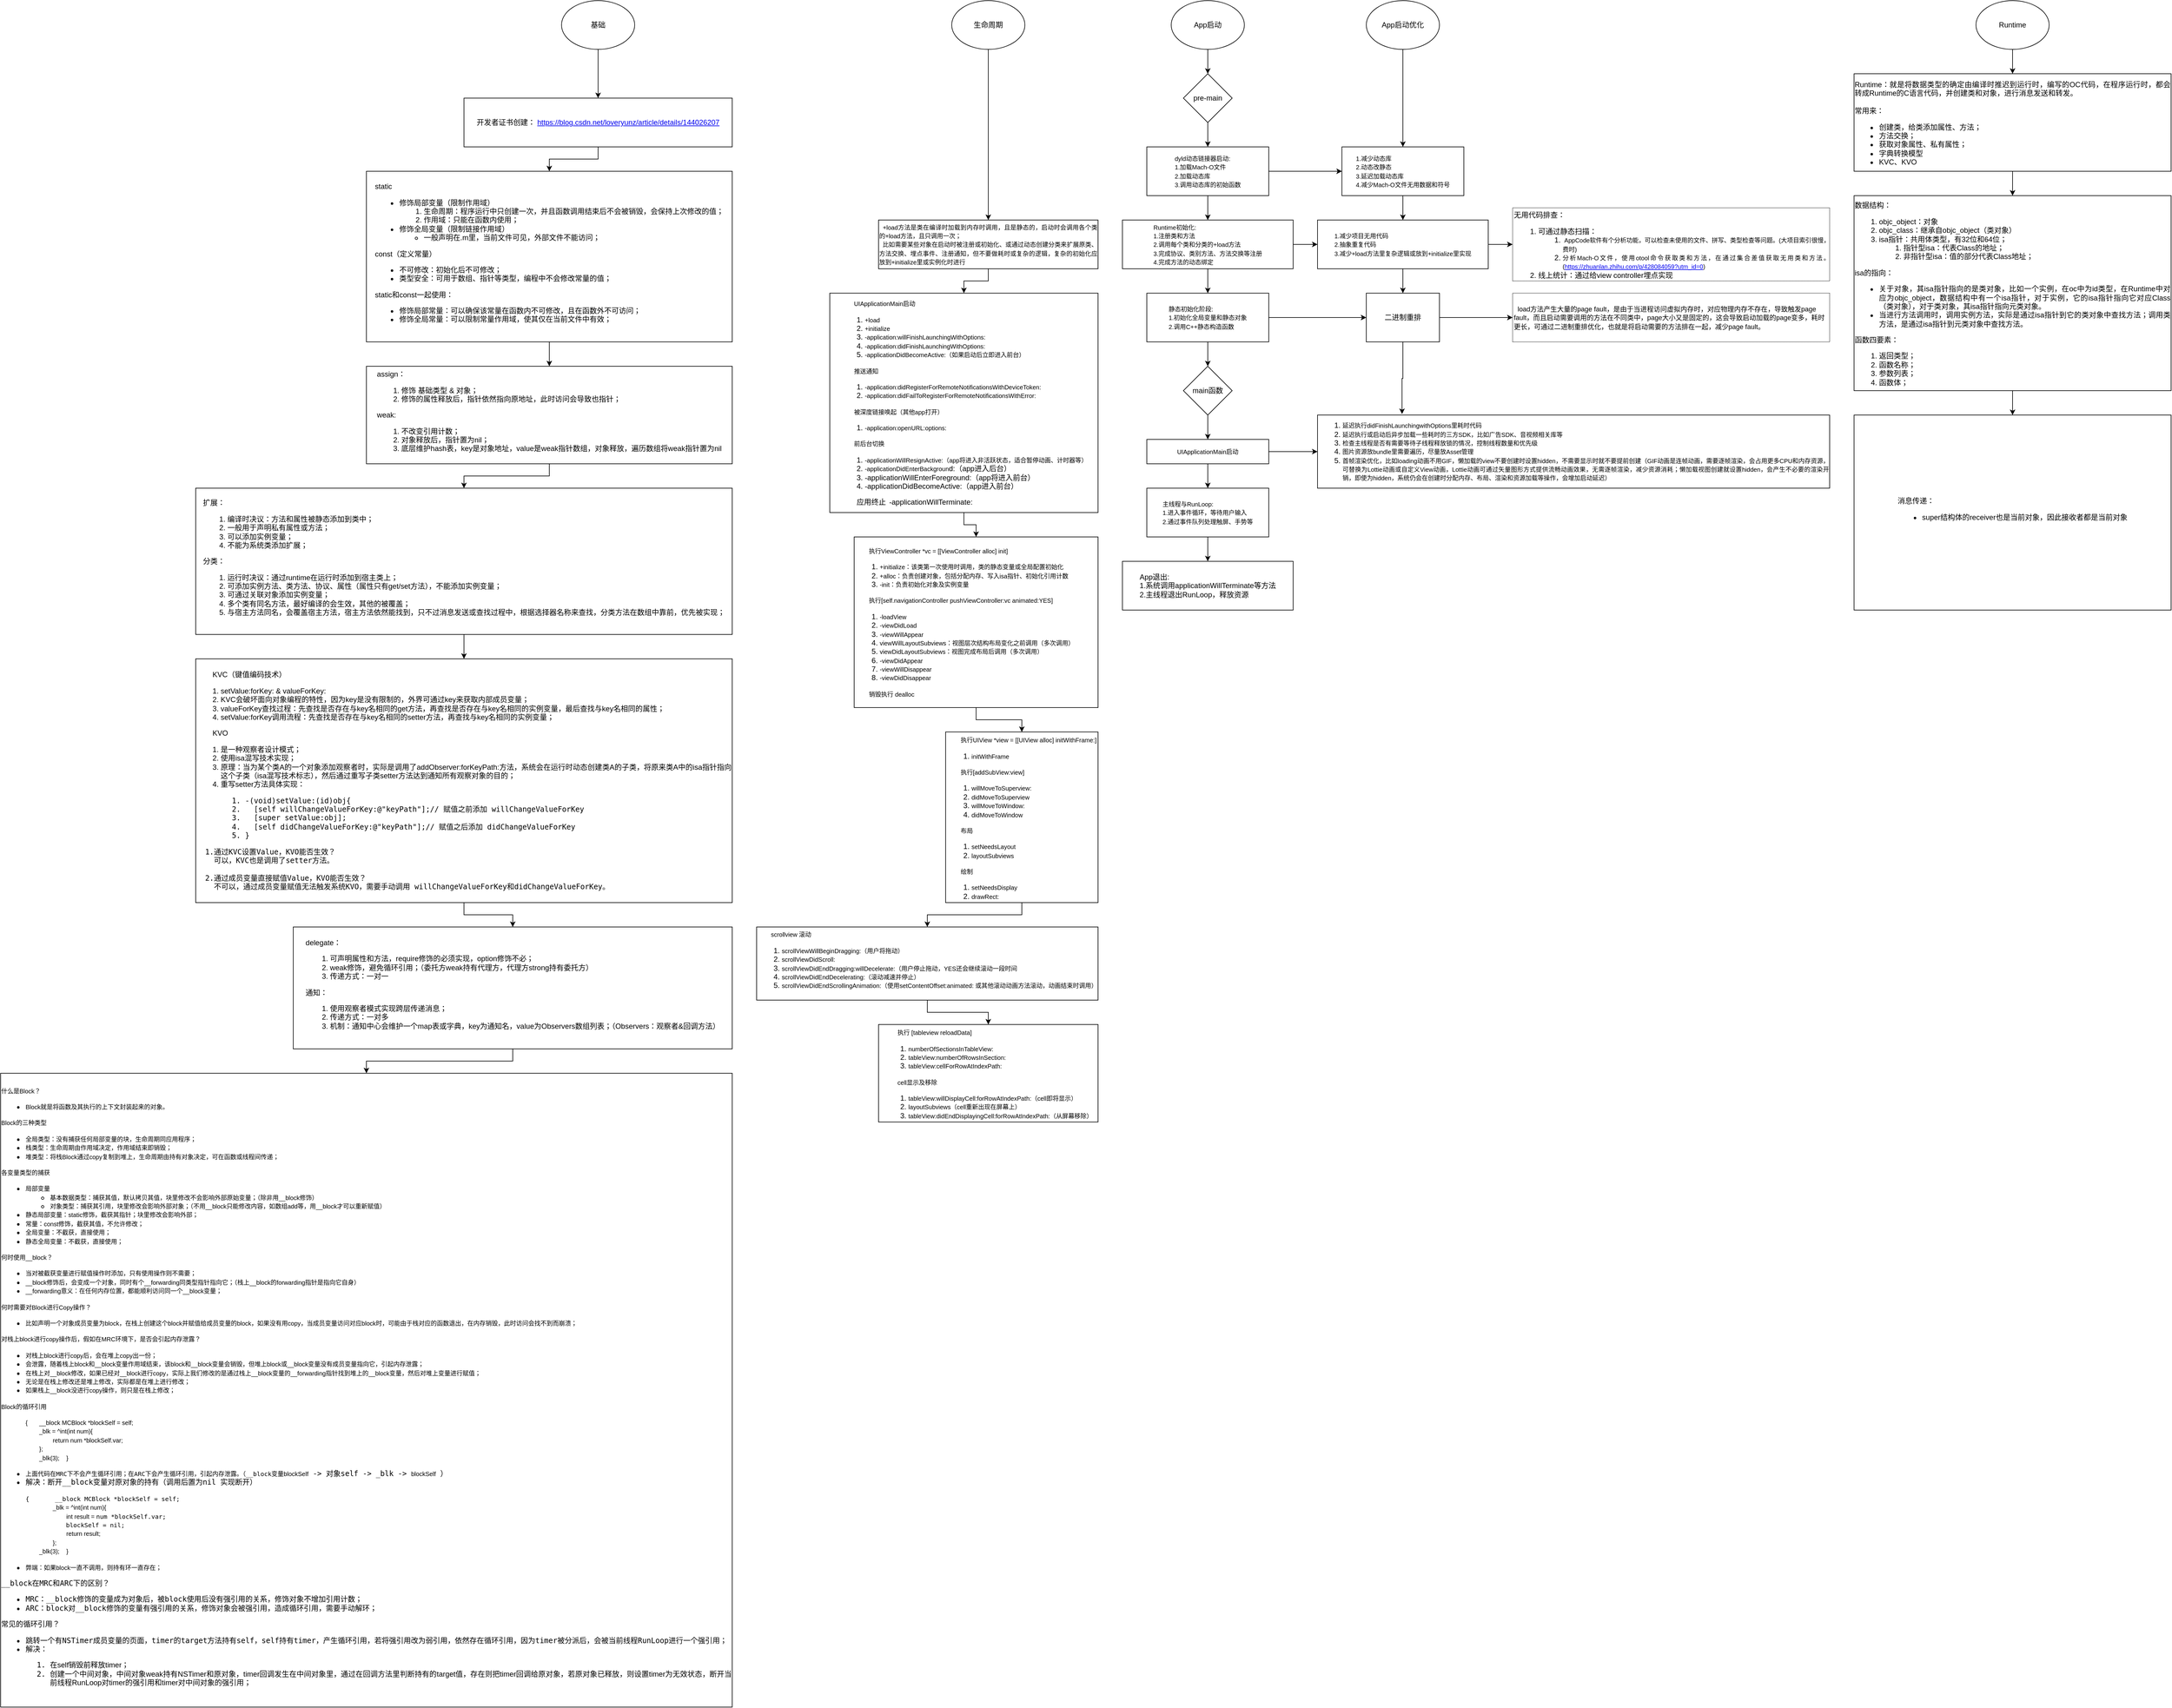<mxfile version="25.0.3">
  <diagram name="第 1 页" id="weAJyAuKUi2FDlKsi1JT">
    <mxGraphModel dx="3191" dy="483" grid="1" gridSize="10" guides="1" tooltips="1" connect="1" arrows="1" fold="1" page="1" pageScale="1" pageWidth="827" pageHeight="1169" math="0" shadow="0">
      <root>
        <mxCell id="0" />
        <mxCell id="1" parent="0" />
        <mxCell id="4DrlTJSZ5cez98okmt2o-3" value="" style="edgeStyle=orthogonalEdgeStyle;rounded=0;orthogonalLoop=1;jettySize=auto;html=1;" parent="1" source="4DrlTJSZ5cez98okmt2o-1" target="4DrlTJSZ5cez98okmt2o-2" edge="1">
          <mxGeometry relative="1" as="geometry" />
        </mxCell>
        <mxCell id="4DrlTJSZ5cez98okmt2o-1" value="App启动" style="ellipse;whiteSpace=wrap;html=1;" parent="1" vertex="1">
          <mxGeometry x="240" y="40" width="120" height="80" as="geometry" />
        </mxCell>
        <mxCell id="4DrlTJSZ5cez98okmt2o-5" value="" style="edgeStyle=orthogonalEdgeStyle;rounded=0;orthogonalLoop=1;jettySize=auto;html=1;" parent="1" source="4DrlTJSZ5cez98okmt2o-2" target="4DrlTJSZ5cez98okmt2o-4" edge="1">
          <mxGeometry relative="1" as="geometry" />
        </mxCell>
        <mxCell id="4DrlTJSZ5cez98okmt2o-2" value="pre-main" style="rhombus;whiteSpace=wrap;html=1;" parent="1" vertex="1">
          <mxGeometry x="260" y="160" width="80" height="80" as="geometry" />
        </mxCell>
        <mxCell id="4DrlTJSZ5cez98okmt2o-7" value="" style="edgeStyle=orthogonalEdgeStyle;rounded=0;orthogonalLoop=1;jettySize=auto;html=1;" parent="1" source="4DrlTJSZ5cez98okmt2o-4" target="4DrlTJSZ5cez98okmt2o-6" edge="1">
          <mxGeometry relative="1" as="geometry" />
        </mxCell>
        <mxCell id="4DrlTJSZ5cez98okmt2o-34" value="" style="edgeStyle=orthogonalEdgeStyle;rounded=0;orthogonalLoop=1;jettySize=auto;html=1;" parent="1" source="4DrlTJSZ5cez98okmt2o-4" target="4DrlTJSZ5cez98okmt2o-32" edge="1">
          <mxGeometry relative="1" as="geometry" />
        </mxCell>
        <mxCell id="4DrlTJSZ5cez98okmt2o-4" value="&lt;div style=&quot;text-align: justify;&quot;&gt;&lt;span style=&quot;background-color: initial; font-size: 10px;&quot;&gt;dyld动态链接器启动:&lt;/span&gt;&lt;/div&gt;&lt;div style=&quot;text-align: justify;&quot;&gt;&lt;span style=&quot;background-color: initial; font-size: 10px;&quot;&gt;1.加载Mach-O文件&lt;/span&gt;&lt;/div&gt;&lt;div&gt;&lt;div style=&quot;text-align: justify;&quot;&gt;&lt;span style=&quot;background-color: initial; font-size: 10px;&quot;&gt;2.加载动态库&lt;/span&gt;&lt;/div&gt;&lt;span style=&quot;font-size: 10px; background-color: initial;&quot;&gt;3.调用动态库的初始函数&lt;/span&gt;&lt;/div&gt;" style="whiteSpace=wrap;html=1;align=center;" parent="1" vertex="1">
          <mxGeometry x="200" y="280" width="200" height="80" as="geometry" />
        </mxCell>
        <mxCell id="4DrlTJSZ5cez98okmt2o-9" value="" style="edgeStyle=orthogonalEdgeStyle;rounded=0;orthogonalLoop=1;jettySize=auto;html=1;" parent="1" source="4DrlTJSZ5cez98okmt2o-6" target="4DrlTJSZ5cez98okmt2o-8" edge="1">
          <mxGeometry relative="1" as="geometry" />
        </mxCell>
        <mxCell id="4DrlTJSZ5cez98okmt2o-35" value="" style="edgeStyle=orthogonalEdgeStyle;rounded=0;orthogonalLoop=1;jettySize=auto;html=1;" parent="1" source="4DrlTJSZ5cez98okmt2o-6" target="4DrlTJSZ5cez98okmt2o-33" edge="1">
          <mxGeometry relative="1" as="geometry" />
        </mxCell>
        <mxCell id="4DrlTJSZ5cez98okmt2o-6" value="&lt;div style=&quot;text-align: justify;&quot;&gt;&lt;span style=&quot;font-size: 10px; background-color: initial;&quot;&gt;Runtime初始化:&lt;/span&gt;&lt;/div&gt;&lt;div style=&quot;text-align: justify;&quot;&gt;&lt;span style=&quot;font-size: 10px;&quot;&gt;1.注册类和方法&lt;/span&gt;&lt;/div&gt;&lt;div style=&quot;text-align: justify;&quot;&gt;&lt;span style=&quot;font-size: 10px;&quot;&gt;2.调用每个类和分类的+load方法&lt;/span&gt;&lt;/div&gt;&lt;div style=&quot;text-align: justify;&quot;&gt;&lt;span style=&quot;font-size: 10px;&quot;&gt;3.完成协议、类别方法、方法交换等注册&lt;/span&gt;&lt;/div&gt;&lt;div style=&quot;text-align: justify;&quot;&gt;&lt;span style=&quot;font-size: 10px;&quot;&gt;4.完成方法的动态绑定&lt;/span&gt;&lt;/div&gt;" style="whiteSpace=wrap;html=1;" parent="1" vertex="1">
          <mxGeometry x="160" y="400" width="280" height="80" as="geometry" />
        </mxCell>
        <mxCell id="4DrlTJSZ5cez98okmt2o-43" value="" style="edgeStyle=orthogonalEdgeStyle;rounded=0;orthogonalLoop=1;jettySize=auto;html=1;" parent="1" source="4DrlTJSZ5cez98okmt2o-8" target="4DrlTJSZ5cez98okmt2o-40" edge="1">
          <mxGeometry relative="1" as="geometry" />
        </mxCell>
        <mxCell id="4DrlTJSZ5cez98okmt2o-8" value="&lt;div style=&quot;text-align: justify;&quot;&gt;&lt;span style=&quot;font-size: 10px; background-color: initial;&quot;&gt;静态初始化阶段:&lt;/span&gt;&lt;/div&gt;&lt;div style=&quot;text-align: justify;&quot;&gt;&lt;font style=&quot;font-size: 10px;&quot;&gt;1.初始化全局变量和静态对象&lt;/font&gt;&lt;/div&gt;&lt;div style=&quot;text-align: justify;&quot;&gt;&lt;font style=&quot;font-size: 10px;&quot;&gt;2.调用C++静态构造函数&lt;/font&gt;&lt;/div&gt;" style="whiteSpace=wrap;html=1;" parent="1" vertex="1">
          <mxGeometry x="200" y="520" width="200" height="80" as="geometry" />
        </mxCell>
        <mxCell id="4DrlTJSZ5cez98okmt2o-13" value="" style="edgeStyle=orthogonalEdgeStyle;rounded=0;orthogonalLoop=1;jettySize=auto;html=1;exitX=0.5;exitY=1;exitDx=0;exitDy=0;" parent="1" source="4DrlTJSZ5cez98okmt2o-8" target="4DrlTJSZ5cez98okmt2o-12" edge="1">
          <mxGeometry relative="1" as="geometry">
            <mxPoint x="160" y="670" as="sourcePoint" />
          </mxGeometry>
        </mxCell>
        <mxCell id="4DrlTJSZ5cez98okmt2o-15" value="" style="edgeStyle=orthogonalEdgeStyle;rounded=0;orthogonalLoop=1;jettySize=auto;html=1;" parent="1" source="4DrlTJSZ5cez98okmt2o-12" target="4DrlTJSZ5cez98okmt2o-14" edge="1">
          <mxGeometry relative="1" as="geometry" />
        </mxCell>
        <mxCell id="4DrlTJSZ5cez98okmt2o-12" value="main函数" style="rhombus;whiteSpace=wrap;html=1;" parent="1" vertex="1">
          <mxGeometry x="260" y="640" width="80" height="80" as="geometry" />
        </mxCell>
        <mxCell id="4DrlTJSZ5cez98okmt2o-17" value="" style="edgeStyle=orthogonalEdgeStyle;rounded=0;orthogonalLoop=1;jettySize=auto;html=1;" parent="1" source="4DrlTJSZ5cez98okmt2o-14" target="4DrlTJSZ5cez98okmt2o-16" edge="1">
          <mxGeometry relative="1" as="geometry" />
        </mxCell>
        <mxCell id="4DrlTJSZ5cez98okmt2o-50" value="" style="edgeStyle=orthogonalEdgeStyle;rounded=0;orthogonalLoop=1;jettySize=auto;html=1;" parent="1" source="4DrlTJSZ5cez98okmt2o-14" target="4DrlTJSZ5cez98okmt2o-49" edge="1">
          <mxGeometry relative="1" as="geometry" />
        </mxCell>
        <mxCell id="4DrlTJSZ5cez98okmt2o-14" value="&lt;font style=&quot;font-size: 10px;&quot;&gt;UIApplicationMain启动&lt;/font&gt;" style="whiteSpace=wrap;html=1;" parent="1" vertex="1">
          <mxGeometry x="200" y="760" width="200" height="40" as="geometry" />
        </mxCell>
        <mxCell id="4DrlTJSZ5cez98okmt2o-30" value="" style="edgeStyle=orthogonalEdgeStyle;rounded=0;orthogonalLoop=1;jettySize=auto;html=1;" parent="1" source="4DrlTJSZ5cez98okmt2o-16" target="4DrlTJSZ5cez98okmt2o-29" edge="1">
          <mxGeometry relative="1" as="geometry" />
        </mxCell>
        <mxCell id="4DrlTJSZ5cez98okmt2o-16" value="&lt;div style=&quot;text-align: justify;&quot;&gt;&lt;span style=&quot;font-size: 10px; background-color: initial;&quot;&gt;主线程与RunLoop:&lt;/span&gt;&lt;/div&gt;&lt;div style=&quot;text-align: justify;&quot;&gt;&lt;font style=&quot;font-size: 10px;&quot;&gt;1.进入事件循环，等待用户输入&lt;/font&gt;&lt;/div&gt;&lt;div style=&quot;text-align: justify;&quot;&gt;&lt;font style=&quot;font-size: 10px;&quot;&gt;2.通过事件队列处理触屏、手势等&lt;/font&gt;&lt;/div&gt;" style="whiteSpace=wrap;html=1;" parent="1" vertex="1">
          <mxGeometry x="200" y="840" width="200" height="80" as="geometry" />
        </mxCell>
        <mxCell id="4DrlTJSZ5cez98okmt2o-37" style="edgeStyle=orthogonalEdgeStyle;rounded=0;orthogonalLoop=1;jettySize=auto;html=1;exitX=0.5;exitY=1;exitDx=0;exitDy=0;entryX=0.5;entryY=0;entryDx=0;entryDy=0;" parent="1" source="4DrlTJSZ5cez98okmt2o-26" target="4DrlTJSZ5cez98okmt2o-32" edge="1">
          <mxGeometry relative="1" as="geometry" />
        </mxCell>
        <mxCell id="4DrlTJSZ5cez98okmt2o-26" value="App启动优化" style="ellipse;whiteSpace=wrap;html=1;" parent="1" vertex="1">
          <mxGeometry x="560" y="40" width="120" height="80" as="geometry" />
        </mxCell>
        <mxCell id="4DrlTJSZ5cez98okmt2o-29" value="&lt;div style=&quot;text-align: justify;&quot;&gt;&lt;span style=&quot;background-color: initial;&quot;&gt;App退出:&lt;/span&gt;&lt;/div&gt;&lt;div style=&quot;text-align: justify;&quot;&gt;1.系统调用applicationWillTerminate等方法&lt;/div&gt;&lt;div style=&quot;text-align: justify;&quot;&gt;2.主线程退出RunLoop，释放资源&lt;/div&gt;" style="whiteSpace=wrap;html=1;" parent="1" vertex="1">
          <mxGeometry x="160" y="960" width="280" height="80" as="geometry" />
        </mxCell>
        <mxCell id="4DrlTJSZ5cez98okmt2o-38" value="" style="edgeStyle=orthogonalEdgeStyle;rounded=0;orthogonalLoop=1;jettySize=auto;html=1;" parent="1" source="4DrlTJSZ5cez98okmt2o-32" target="4DrlTJSZ5cez98okmt2o-33" edge="1">
          <mxGeometry relative="1" as="geometry" />
        </mxCell>
        <mxCell id="4DrlTJSZ5cez98okmt2o-32" value="&lt;div style=&quot;text-align: justify;&quot;&gt;&lt;span style=&quot;background-color: initial;&quot;&gt;&lt;font style=&quot;font-size: 10px;&quot;&gt;1.减少动态库&lt;/font&gt;&lt;/span&gt;&lt;/div&gt;&lt;div style=&quot;text-align: justify;&quot;&gt;&lt;font style=&quot;font-size: 10px;&quot;&gt;2.动态改静态&lt;/font&gt;&lt;/div&gt;&lt;div style=&quot;text-align: justify;&quot;&gt;&lt;font style=&quot;font-size: 10px;&quot;&gt;3.延迟加载动态库&lt;/font&gt;&lt;/div&gt;&lt;div style=&quot;text-align: justify;&quot;&gt;&lt;font style=&quot;font-size: 10px;&quot;&gt;4.减少Mach-O文件无用数据和符号&lt;/font&gt;&lt;/div&gt;" style="rounded=0;whiteSpace=wrap;html=1;" parent="1" vertex="1">
          <mxGeometry x="520" y="280" width="200" height="80" as="geometry" />
        </mxCell>
        <mxCell id="4DrlTJSZ5cez98okmt2o-42" value="" style="edgeStyle=orthogonalEdgeStyle;rounded=0;orthogonalLoop=1;jettySize=auto;html=1;" parent="1" source="4DrlTJSZ5cez98okmt2o-33" target="4DrlTJSZ5cez98okmt2o-40" edge="1">
          <mxGeometry relative="1" as="geometry" />
        </mxCell>
        <mxCell id="4DrlTJSZ5cez98okmt2o-45" value="" style="edgeStyle=orthogonalEdgeStyle;rounded=0;orthogonalLoop=1;jettySize=auto;html=1;" parent="1" source="4DrlTJSZ5cez98okmt2o-33" target="4DrlTJSZ5cez98okmt2o-44" edge="1">
          <mxGeometry relative="1" as="geometry" />
        </mxCell>
        <mxCell id="4DrlTJSZ5cez98okmt2o-33" value="&lt;div style=&quot;text-align: justify;&quot;&gt;&lt;span style=&quot;background-color: initial;&quot;&gt;&lt;font style=&quot;font-size: 10px;&quot;&gt;1.减少项目无用代码&lt;/font&gt;&lt;/span&gt;&lt;/div&gt;&lt;div style=&quot;text-align: justify;&quot;&gt;&lt;font style=&quot;font-size: 10px;&quot;&gt;2.抽象重复代码&lt;/font&gt;&lt;/div&gt;&lt;div style=&quot;text-align: justify;&quot;&gt;&lt;font style=&quot;font-size: 10px;&quot;&gt;3.减少+load方法里复杂逻辑或放到+initialize里实现&lt;/font&gt;&lt;/div&gt;" style="rounded=0;whiteSpace=wrap;html=1;" parent="1" vertex="1">
          <mxGeometry x="480" y="400" width="280" height="80" as="geometry" />
        </mxCell>
        <mxCell id="4DrlTJSZ5cez98okmt2o-48" style="edgeStyle=orthogonalEdgeStyle;rounded=0;orthogonalLoop=1;jettySize=auto;html=1;exitX=1;exitY=0.5;exitDx=0;exitDy=0;entryX=0;entryY=0.5;entryDx=0;entryDy=0;" parent="1" source="4DrlTJSZ5cez98okmt2o-40" target="4DrlTJSZ5cez98okmt2o-46" edge="1">
          <mxGeometry relative="1" as="geometry" />
        </mxCell>
        <mxCell id="4DrlTJSZ5cez98okmt2o-40" value="二进制重排" style="rounded=0;whiteSpace=wrap;html=1;" parent="1" vertex="1">
          <mxGeometry x="560" y="520" width="120" height="80" as="geometry" />
        </mxCell>
        <mxCell id="4DrlTJSZ5cez98okmt2o-44" value="&lt;div style=&quot;text-align: justify;&quot;&gt;&lt;span style=&quot;background-color: initial;&quot;&gt;&lt;br&gt;&lt;/span&gt;&lt;/div&gt;&lt;div style=&quot;text-align: justify;&quot;&gt;&lt;span style=&quot;background-color: initial;&quot;&gt;无用代码排查：&lt;/span&gt;&lt;/div&gt;&lt;div style=&quot;text-align: justify;&quot;&gt;&lt;div style=&quot;white-space-collapse: preserve;&quot; data-line=&quot;true&quot; data-line-index=&quot;0&quot; data-zone-id=&quot;0&quot;&gt;&lt;ol&gt;&lt;li&gt;可通过静态扫描：&lt;/li&gt;&lt;ol&gt;&lt;li&gt;&lt;font style=&quot;font-size: 10px;&quot;&gt; AppCode软件有个分析功能，可以检查未使用的文件、拼写、类型检查等问题。(大项目索引很慢，费时)&lt;span style=&quot;background-color: initial;&quot;&gt;                         &lt;/span&gt;&lt;/font&gt;&lt;/li&gt;&lt;li&gt;&lt;font style=&quot;font-size: 10px;&quot;&gt;&lt;span style=&quot;background-color: initial;&quot;&gt;分析Mach-O文件，使用otool命令获取类和方法，在通过集合差值获取无用类和方法。(&lt;/span&gt;&lt;a style=&quot;background-color: initial;&quot; data-lark-is-custom=&quot;false&quot; rel=&quot;noopener noreferrer&quot; target=&quot;_blank&quot; href=&quot;https://zhuanlan.zhihu.com/p/428084059?utm_id=0&quot;&gt;https://zhuanlan.zhihu.com/p/428084059?utm_id=0&lt;/a&gt;&lt;span style=&quot;background-color: initial;&quot;&gt;)&lt;/span&gt;&lt;/font&gt;&#x9;&lt;span style=&quot;text-wrap-mode: nowrap; background-color: initial; font-family: &amp;quot;Songti SC&amp;quot;; text-align: start;&quot; class=&quot;Apple-tab-span&quot;&gt;&#x9;&lt;/span&gt;&lt;span style=&quot;background-color: initial;&quot;&gt;&#x9;&lt;/span&gt;&lt;span style=&quot;text-wrap-mode: nowrap; background-color: initial; font-family: &amp;quot;Songti SC&amp;quot;; text-align: start;&quot; class=&quot;Apple-tab-span&quot;&gt;&#x9;&lt;/span&gt;&lt;/li&gt;&lt;/ol&gt;&lt;li&gt;&lt;div data-line=&quot;true&quot; data-line-index=&quot;0&quot; data-zone-id=&quot;0&quot;&gt;线上统计：通过给view controller埋点实现&lt;/div&gt;&lt;/li&gt;&lt;/ol&gt;&lt;/div&gt;&lt;/div&gt;" style="text;html=1;align=left;verticalAlign=middle;whiteSpace=wrap;rounded=0;dashed=1;dashPattern=1 1;strokeColor=default;" parent="1" vertex="1">
          <mxGeometry x="800" y="380" width="520" height="120" as="geometry" />
        </mxCell>
        <mxCell id="4DrlTJSZ5cez98okmt2o-46" value="&lt;div style=&quot;white-space-collapse: preserve;&quot; data-line=&quot;true&quot; data-line-index=&quot;0&quot; data-zone-id=&quot;0&quot;&gt;&lt;font style=&quot;font-size: 11px;&quot;&gt;  load方法产生大量的page fault，是由于当进程访问虚拟内存时，对应物理内存不存在，导致触发page fault，而且启动需要调用的方法在不同类中，page大小又是固定的，这会导致启动加载的page变多，耗时更长，可通过二进制重排优化，也就是将启动需要的方法排在一起，减少page fault。&lt;/font&gt;&lt;/div&gt;" style="text;html=1;align=left;verticalAlign=middle;whiteSpace=wrap;rounded=0;strokeColor=default;dashed=1;dashPattern=1 1;" parent="1" vertex="1">
          <mxGeometry x="800" y="520" width="520" height="80" as="geometry" />
        </mxCell>
        <mxCell id="4DrlTJSZ5cez98okmt2o-49" value="&lt;ol&gt;&lt;li style=&quot;text-align: justify;&quot;&gt;&lt;font style=&quot;font-size: 10px;&quot;&gt;延迟执行didFinishLaunchingwithOptions里耗时代码&lt;/font&gt;&lt;/li&gt;&lt;li style=&quot;text-align: justify;&quot;&gt;&lt;font style=&quot;font-size: 10px;&quot;&gt;延迟执行或启动后异步加载一些耗时的三方SDK，比如广告SDK、音视频相关库等&lt;/font&gt;&lt;/li&gt;&lt;li style=&quot;text-align: justify;&quot;&gt;&lt;font style=&quot;font-size: 10px;&quot;&gt;检查主线程是否有需要等待子线程释放锁的情况，控制线程数量和优先级&lt;/font&gt;&lt;/li&gt;&lt;li style=&quot;text-align: justify;&quot;&gt;&lt;font style=&quot;font-size: 10px;&quot;&gt;图片资源放bundle里需要遍历，尽量放Asset管理&lt;/font&gt;&lt;/li&gt;&lt;li style=&quot;text-align: justify;&quot;&gt;&lt;font style=&quot;font-size: 10px;&quot;&gt;首帧渲染优化，比如loading动画不用GIF，懒加载的view不要创建时设置hidden，不需要显示时就不要提前创建（GIF动画是连帧动画，需要逐帧渲染，会占用更多CPU和内存资源，可替换为Lottie动画或自定义View动画，Lottie动画可通过矢量图形方式提供流畅动画效果，无需逐帧渲染，减少资源消耗；懒加载视图创建就设置hidden，会产生不必要的渲染开销，即使为hidden，系统仍会在创建时分配内存、布局、渲染和资源加载等操作，会增加启动延迟）&lt;/font&gt;&lt;/li&gt;&lt;/ol&gt;" style="whiteSpace=wrap;html=1;" parent="1" vertex="1">
          <mxGeometry x="480" y="720" width="840" height="120" as="geometry" />
        </mxCell>
        <mxCell id="4DrlTJSZ5cez98okmt2o-51" style="edgeStyle=orthogonalEdgeStyle;rounded=0;orthogonalLoop=1;jettySize=auto;html=1;exitX=0.5;exitY=1;exitDx=0;exitDy=0;entryX=0.165;entryY=-0.014;entryDx=0;entryDy=0;entryPerimeter=0;" parent="1" source="4DrlTJSZ5cez98okmt2o-40" target="4DrlTJSZ5cez98okmt2o-49" edge="1">
          <mxGeometry relative="1" as="geometry" />
        </mxCell>
        <mxCell id="U5VI65krC9bP60Sbsm1g-4" value="" style="edgeStyle=orthogonalEdgeStyle;rounded=0;orthogonalLoop=1;jettySize=auto;html=1;" parent="1" source="4DrlTJSZ5cez98okmt2o-52" target="U5VI65krC9bP60Sbsm1g-1" edge="1">
          <mxGeometry relative="1" as="geometry" />
        </mxCell>
        <mxCell id="4DrlTJSZ5cez98okmt2o-52" value="&lt;div style=&quot;text-align: justify;&quot;&gt;&lt;span style=&quot;font-size: 10px; background-color: initial;&quot;&gt;&amp;nbsp; +load方法是类在编译时加载到内存时调用，且是静态的，启动时会调用各个类的+load方法，且只调用一次；&lt;/span&gt;&lt;/div&gt;&lt;div style=&quot;text-align: justify;&quot;&gt;&lt;span style=&quot;font-size: 10px; background-color: initial;&quot;&gt;&amp;nbsp; 比如需要某些对象在启动时被注册或初始化、或通过动态创建分类来扩展原类、方法交换、埋点事件、注册通知，但不要做耗时或复杂的逻辑，复杂的初始化应放到&lt;/span&gt;&lt;span style=&quot;font-size: 10px; background-color: initial; text-align: justify;&quot;&gt;+initialize里或实例化时进行&lt;/span&gt;&lt;/div&gt;" style="whiteSpace=wrap;html=1;" parent="1" vertex="1">
          <mxGeometry x="-240" y="400" width="360" height="80" as="geometry" />
        </mxCell>
        <mxCell id="U5VI65krC9bP60Sbsm1g-6" value="" style="edgeStyle=orthogonalEdgeStyle;rounded=0;orthogonalLoop=1;jettySize=auto;html=1;" parent="1" source="4DrlTJSZ5cez98okmt2o-53" target="4DrlTJSZ5cez98okmt2o-54" edge="1">
          <mxGeometry relative="1" as="geometry" />
        </mxCell>
        <mxCell id="4DrlTJSZ5cez98okmt2o-53" value="&lt;div style=&quot;&quot;&gt;&lt;font style=&quot;font-size: 10px;&quot;&gt;&lt;span style=&quot;white-space: pre;&quot;&gt;&#x9;&lt;/span&gt;执行ViewController *vc = [[&lt;span style=&quot;background-color: initial;&quot;&gt;ViewController alloc] init]&lt;/span&gt;&lt;/font&gt;&lt;/div&gt;&lt;div style=&quot;&quot;&gt;&lt;ol&gt;&lt;li style=&quot;&quot;&gt;&lt;font style=&quot;font-size: 10px;&quot;&gt;+initialize：该类第一次使用时调用，类的静态变量或全局配置初始化&lt;/font&gt;&lt;/li&gt;&lt;li style=&quot;&quot;&gt;&lt;span style=&quot;font-size: 10px;&quot;&gt;+alloc：负责创建对象，包括分配内存、写入isa指针、初始化引用计数&lt;/span&gt;&lt;/li&gt;&lt;li style=&quot;&quot;&gt;&lt;span style=&quot;font-size: 10px;&quot;&gt;-init：负责初始化对象及实例变量&lt;/span&gt;&lt;/li&gt;&lt;/ol&gt;&lt;div style=&quot;&quot;&gt;&lt;span style=&quot;font-size: 10px;&quot;&gt;&lt;span style=&quot;white-space: pre;&quot;&gt;&#x9;&lt;/span&gt;执行[self.navigationController pushViewController:vc animated:YES]&lt;/span&gt;&lt;/div&gt;&lt;div style=&quot;&quot;&gt;&lt;ol&gt;&lt;li style=&quot;&quot;&gt;&lt;span style=&quot;font-size: 10px;&quot;&gt;-loadView&lt;/span&gt;&lt;/li&gt;&lt;li style=&quot;&quot;&gt;&lt;span style=&quot;font-size: 10px;&quot;&gt;-viewDidLoad&lt;/span&gt;&lt;/li&gt;&lt;li style=&quot;&quot;&gt;&lt;span style=&quot;font-size: 10px;&quot;&gt;-viewWillAppear&lt;/span&gt;&lt;/li&gt;&lt;li style=&quot;&quot;&gt;&lt;span style=&quot;font-size: 10px;&quot;&gt;viewWillLayoutSubviews：视图层次结构布局变化之前调用（多次调用）&lt;/span&gt;&lt;/li&gt;&lt;li style=&quot;&quot;&gt;&lt;span style=&quot;font-size: 10px;&quot;&gt;viewDidLayoutSubviews：视图完成布局后调用&lt;/span&gt;&lt;span style=&quot;font-size: 10px;&quot;&gt;（多次调用）&lt;/span&gt;&lt;/li&gt;&lt;li style=&quot;&quot;&gt;&lt;span style=&quot;font-size: 10px;&quot;&gt;-viewDidAppear&lt;/span&gt;&lt;/li&gt;&lt;li style=&quot;&quot;&gt;&lt;span style=&quot;font-size: 10px;&quot;&gt;-viewWillDisappear&lt;/span&gt;&lt;/li&gt;&lt;li style=&quot;&quot;&gt;&lt;span style=&quot;font-size: 10px;&quot;&gt;-viewDidDisappear&lt;/span&gt;&lt;/li&gt;&lt;/ol&gt;&lt;div style=&quot;&quot;&gt;&lt;span style=&quot;font-size: 10px;&quot;&gt;&lt;span style=&quot;white-space: pre;&quot;&gt;&#x9;&lt;/span&gt;销毁执行 dealloc&lt;/span&gt;&lt;/div&gt;&lt;/div&gt;&lt;/div&gt;" style="whiteSpace=wrap;html=1;align=left;" parent="1" vertex="1">
          <mxGeometry x="-280" y="920" width="400" height="280" as="geometry" />
        </mxCell>
        <mxCell id="U5VI65krC9bP60Sbsm1g-10" value="" style="edgeStyle=orthogonalEdgeStyle;rounded=0;orthogonalLoop=1;jettySize=auto;html=1;" parent="1" source="4DrlTJSZ5cez98okmt2o-54" target="U5VI65krC9bP60Sbsm1g-9" edge="1">
          <mxGeometry relative="1" as="geometry" />
        </mxCell>
        <mxCell id="4DrlTJSZ5cez98okmt2o-54" value="&lt;div style=&quot;text-align: justify;&quot;&gt;&lt;br&gt;&lt;/div&gt;&lt;div style=&quot;text-align: justify;&quot;&gt;&lt;span style=&quot;font-size: 10px; background-color: initial;&quot;&gt;&lt;span style=&quot;white-space: pre;&quot;&gt;&#x9;&lt;/span&gt;执行UIView *view = [[UIView alloc] initWithFrame:]&lt;/span&gt;&lt;/div&gt;&lt;div&gt;&lt;ol&gt;&lt;li style=&quot;text-align: justify;&quot;&gt;&lt;font style=&quot;font-size: 10px;&quot;&gt;initWithFrame&lt;/font&gt;&lt;/li&gt;&lt;/ol&gt;&lt;div style=&quot;text-align: justify;&quot;&gt;&lt;span style=&quot;font-size: 10px;&quot;&gt;&lt;span style=&quot;white-space: pre;&quot;&gt;&#x9;&lt;/span&gt;执行[addSubView:view]&lt;/span&gt;&lt;/div&gt;&lt;/div&gt;&lt;div style=&quot;text-align: justify;&quot;&gt;&lt;ol&gt;&lt;li&gt;&lt;span style=&quot;font-size: 10px;&quot;&gt;willMoveToSuperview:&lt;/span&gt;&lt;/li&gt;&lt;li&gt;&lt;span style=&quot;font-size: 10px;&quot;&gt;didMoveToSuperview&lt;/span&gt;&lt;/li&gt;&lt;li&gt;&lt;span style=&quot;font-size: 10px;&quot;&gt;willMoveToWindow:&lt;/span&gt;&lt;/li&gt;&lt;li&gt;&lt;span style=&quot;font-size: 10px;&quot;&gt;didMoveToWindow&lt;/span&gt;&lt;/li&gt;&lt;/ol&gt;&lt;div&gt;&lt;span style=&quot;font-size: 10px;&quot;&gt;&lt;span style=&quot;white-space: pre;&quot;&gt;&#x9;&lt;/span&gt;布局&lt;/span&gt;&lt;/div&gt;&lt;ol&gt;&lt;li&gt;&lt;span style=&quot;font-size: 10px;&quot;&gt;setNeedsLayout&lt;/span&gt;&lt;/li&gt;&lt;li&gt;&lt;span style=&quot;font-size: 10px;&quot;&gt;layoutSubviews&lt;/span&gt;&lt;/li&gt;&lt;/ol&gt;&lt;div&gt;&lt;span style=&quot;font-size: 10px;&quot;&gt;&lt;span style=&quot;white-space: pre;&quot;&gt;&#x9;&lt;/span&gt;绘制&lt;/span&gt;&lt;/div&gt;&lt;div&gt;&lt;ol&gt;&lt;li&gt;&lt;span style=&quot;font-size: 10px;&quot;&gt;setNeedsDisplay&lt;/span&gt;&lt;/li&gt;&lt;li&gt;&lt;span style=&quot;font-size: 10px;&quot;&gt;drawRect:&lt;/span&gt;&lt;/li&gt;&lt;/ol&gt;&lt;/div&gt;&lt;/div&gt;" style="rounded=0;whiteSpace=wrap;html=1;" parent="1" vertex="1">
          <mxGeometry x="-130" y="1240" width="250" height="280" as="geometry" />
        </mxCell>
        <mxCell id="4DrlTJSZ5cez98okmt2o-56" style="edgeStyle=orthogonalEdgeStyle;rounded=0;orthogonalLoop=1;jettySize=auto;html=1;exitX=0.5;exitY=1;exitDx=0;exitDy=0;entryX=0.5;entryY=0;entryDx=0;entryDy=0;" parent="1" source="4DrlTJSZ5cez98okmt2o-55" target="4DrlTJSZ5cez98okmt2o-52" edge="1">
          <mxGeometry relative="1" as="geometry" />
        </mxCell>
        <mxCell id="4DrlTJSZ5cez98okmt2o-55" value="生命周期" style="ellipse;whiteSpace=wrap;html=1;" parent="1" vertex="1">
          <mxGeometry x="-120" y="40" width="120" height="80" as="geometry" />
        </mxCell>
        <mxCell id="U5VI65krC9bP60Sbsm1g-5" value="" style="edgeStyle=orthogonalEdgeStyle;rounded=0;orthogonalLoop=1;jettySize=auto;html=1;" parent="1" source="U5VI65krC9bP60Sbsm1g-1" target="4DrlTJSZ5cez98okmt2o-53" edge="1">
          <mxGeometry relative="1" as="geometry" />
        </mxCell>
        <mxCell id="U5VI65krC9bP60Sbsm1g-1" value="&lt;div style=&quot;text-align: justify;&quot;&gt;&lt;span style=&quot;background-color: initial;&quot;&gt;&lt;span style=&quot;font-size: 10px; white-space: pre;&quot;&gt;&#x9;&lt;/span&gt;&lt;font style=&quot;font-size: 10px;&quot;&gt;UIApplicationMain启动&lt;/font&gt;&lt;/span&gt;&lt;/div&gt;&lt;div&gt;&lt;ol&gt;&lt;li style=&quot;text-align: justify;&quot;&gt;&lt;font style=&quot;font-size: 10px;&quot;&gt;+load&lt;/font&gt;&lt;/li&gt;&lt;li style=&quot;text-align: justify;&quot;&gt;&lt;font style=&quot;font-size: 10px;&quot;&gt;+initialize&lt;/font&gt;&lt;/li&gt;&lt;li style=&quot;text-align: justify;&quot;&gt;&lt;div style=&quot;white-space-collapse: preserve;&quot; data-line=&quot;true&quot; data-line-index=&quot;0&quot; data-zone-id=&quot;0&quot;&gt;&lt;font style=&quot;font-size: 10px;&quot;&gt;-application:willFinishLaunchingWithOptions:&lt;/font&gt;&lt;/div&gt;&lt;/li&gt;&lt;li style=&quot;text-align: justify;&quot;&gt;&lt;div style=&quot;white-space-collapse: preserve;&quot; data-line=&quot;true&quot; data-line-index=&quot;0&quot; data-zone-id=&quot;0&quot;&gt;&lt;div data-line=&quot;true&quot; data-line-index=&quot;0&quot; data-zone-id=&quot;0&quot;&gt;&lt;font style=&quot;font-size: 10px;&quot;&gt;-application:didFinishLaunchingWithOptions:&lt;/font&gt;&lt;/div&gt;&lt;/div&gt;&lt;/li&gt;&lt;li style=&quot;text-align: justify;&quot;&gt;&lt;div data-line=&quot;true&quot; data-line-index=&quot;0&quot; data-zone-id=&quot;0&quot;&gt;&lt;font style=&quot;font-size: 10px;&quot;&gt;-applicationDidBecomeActive:（如果启动后立即进入前台）&lt;/font&gt;&lt;/div&gt;&lt;/li&gt;&lt;/ol&gt;&lt;div style=&quot;text-align: justify;&quot;&gt;&lt;font style=&quot;font-size: 10px;&quot;&gt;&lt;span style=&quot;white-space: pre;&quot;&gt;&#x9;&lt;/span&gt;推送通知&lt;br&gt;&lt;/font&gt;&lt;/div&gt;&lt;/div&gt;&lt;div style=&quot;text-align: justify;&quot;&gt;&lt;ol&gt;&lt;li&gt;&lt;div style=&quot;white-space-collapse: preserve;&quot; data-line=&quot;true&quot; data-line-index=&quot;0&quot; data-zone-id=&quot;0&quot;&gt;&lt;font style=&quot;font-size: 10px;&quot;&gt;-application:didRegisterForRemoteNotificationsWithDeviceToken:&lt;/font&gt;&lt;/div&gt;&lt;/li&gt;&lt;li&gt;&lt;div style=&quot;white-space-collapse: preserve;&quot; data-line=&quot;true&quot; data-line-index=&quot;0&quot; data-zone-id=&quot;0&quot;&gt;&lt;div data-line=&quot;true&quot; data-line-index=&quot;0&quot; data-zone-id=&quot;0&quot;&gt;&lt;font style=&quot;font-size: 10px;&quot;&gt;-application:didFailToRegisterForRemoteNotificationsWithError:&lt;/font&gt;&lt;/div&gt;&lt;/div&gt;&lt;/li&gt;&lt;/ol&gt;&lt;div&gt;&lt;font style=&quot;font-size: 10px;&quot;&gt;&lt;span style=&quot;white-space: pre;&quot;&gt;&#x9;&lt;/span&gt;被深度链接唤起（其他app打开）&lt;br&gt;&lt;/font&gt;&lt;/div&gt;&lt;div&gt;&lt;ol&gt;&lt;li&gt;&lt;div style=&quot;white-space-collapse: preserve;&quot; data-line=&quot;true&quot; data-line-index=&quot;0&quot; data-zone-id=&quot;0&quot;&gt;&lt;font style=&quot;font-size: 10px;&quot;&gt;-application:openURL:options:&lt;/font&gt;&lt;/div&gt;&lt;/li&gt;&lt;/ol&gt;&lt;div&gt;&lt;span style=&quot;white-space-collapse: preserve;&quot;&gt;&lt;font style=&quot;font-size: 10px;&quot;&gt;&lt;span style=&quot;white-space: pre;&quot;&gt;&#x9;&lt;/span&gt;前后台切换&lt;br&gt;&lt;/font&gt;&lt;/span&gt;&lt;/div&gt;&lt;/div&gt;&lt;div&gt;&lt;ol&gt;&lt;li&gt;&lt;span style=&quot;white-space-collapse: preserve;&quot;&gt;&lt;div data-line=&quot;true&quot; data-line-index=&quot;0&quot; data-zone-id=&quot;0&quot;&gt;&lt;font style=&quot;font-size: 10px;&quot;&gt;-applicationWillResignActive:（app&lt;span style=&quot;background-color: initial;&quot;&gt;将进入非活跃状态，适合暂停动画、计时器等）&lt;/span&gt;&lt;/font&gt;&lt;/div&gt;&lt;/span&gt;&lt;/li&gt;&lt;li&gt;&lt;div data-line=&quot;true&quot; data-line-index=&quot;0&quot; data-zone-id=&quot;0&quot;&gt;&lt;div style=&quot;white-space-collapse: preserve;&quot; data-line=&quot;true&quot; data-line-index=&quot;0&quot; data-zone-id=&quot;0&quot;&gt;&lt;font style=&quot;font-size: 10px;&quot;&gt;-applicationDidEnterBackgroun&lt;/font&gt;d:（app进入后台）&lt;/div&gt;&lt;/div&gt;&lt;/li&gt;&lt;li&gt;&lt;div style=&quot;white-space-collapse: preserve;&quot; data-line=&quot;true&quot; data-line-index=&quot;0&quot; data-zone-id=&quot;0&quot;&gt;&lt;div data-line=&quot;true&quot; data-line-index=&quot;0&quot; data-zone-id=&quot;0&quot;&gt;-applicationWillEnterForeground:（app将进入前台）&lt;/div&gt;&lt;/div&gt;&lt;/li&gt;&lt;li&gt;&lt;div data-line=&quot;true&quot; data-line-index=&quot;0&quot; data-zone-id=&quot;0&quot;&gt;&lt;div style=&quot;white-space-collapse: preserve;&quot; data-line=&quot;true&quot; data-line-index=&quot;0&quot; data-zone-id=&quot;0&quot;&gt;-applicationDidBecomeActive:（app进入前台）&lt;/div&gt;&lt;/div&gt;&lt;/li&gt;&lt;/ol&gt;&lt;div&gt;&lt;span style=&quot;white-space-collapse: preserve;&quot;&gt;&lt;span style=&quot;white-space: pre;&quot;&gt;&#x9;&lt;/span&gt;应用终止&lt;span style=&quot;white-space: pre;&quot;&gt;&#x9;&lt;/span&gt;&lt;/span&gt;&lt;span style=&quot;white-space-collapse: preserve; background-color: initial;&quot;&gt;-applicationWillTerminate:&lt;/span&gt;&lt;/div&gt;&lt;/div&gt;&lt;/div&gt;" style="rounded=0;whiteSpace=wrap;html=1;" parent="1" vertex="1">
          <mxGeometry x="-320" y="520" width="440" height="360" as="geometry" />
        </mxCell>
        <mxCell id="U5VI65krC9bP60Sbsm1g-7" value="&lt;div style=&quot;text-align: justify;&quot;&gt;&lt;font style=&quot;font-size: 10px;&quot;&gt;&lt;br&gt;&lt;/font&gt;&lt;/div&gt;&lt;div style=&quot;text-align: justify;&quot;&gt;&lt;font style=&quot;font-size: 10px;&quot;&gt;&lt;span style=&quot;white-space: pre;&quot;&gt;&#x9;&lt;/span&gt;执行 [tableview reloadData]&lt;/font&gt;&lt;/div&gt;&lt;div style=&quot;text-align: justify;&quot;&gt;&lt;ol&gt;&lt;li&gt;&lt;font style=&quot;font-size: 10px;&quot;&gt;&lt;div style=&quot;white-space-collapse: preserve;&quot; data-line=&quot;true&quot; data-line-index=&quot;0&quot; data-zone-id=&quot;0&quot;&gt;numberOfSectionsInTableView:&lt;/div&gt;&lt;/font&gt;&lt;/li&gt;&lt;li&gt;&lt;div style=&quot;white-space-collapse: preserve;&quot; data-line=&quot;true&quot; data-line-index=&quot;0&quot; data-zone-id=&quot;0&quot;&gt;&lt;div data-line=&quot;true&quot; data-line-index=&quot;0&quot; data-zone-id=&quot;0&quot;&gt;&lt;font style=&quot;font-size: 10px;&quot;&gt;tableView:numberOfRowsInSection:&lt;/font&gt;&lt;/div&gt;&lt;/div&gt;&lt;/li&gt;&lt;li&gt;&lt;div data-line=&quot;true&quot; data-line-index=&quot;0&quot; data-zone-id=&quot;0&quot;&gt;&lt;font style=&quot;font-size: 10px;&quot;&gt;tableView:cellForRowAtIndexPath:&lt;/font&gt;&lt;/div&gt;&lt;/li&gt;&lt;/ol&gt;&lt;div&gt;&lt;font style=&quot;font-size: 10px;&quot;&gt;&lt;span style=&quot;white-space: pre;&quot;&gt;&#x9;&lt;/span&gt;cell显示及移除&lt;/font&gt;&lt;/div&gt;&lt;div&gt;&lt;ol&gt;&lt;li&gt;&lt;div style=&quot;white-space-collapse: preserve;&quot; data-line=&quot;true&quot; data-line-index=&quot;0&quot; data-zone-id=&quot;0&quot;&gt;&lt;div data-line=&quot;true&quot; data-line-index=&quot;0&quot; data-zone-id=&quot;0&quot;&gt;&lt;font style=&quot;font-size: 10px;&quot;&gt;tableView:willDisplayCell:forRowAtIndexPath:（cell即将显示）&lt;/font&gt;&lt;/div&gt;&lt;/div&gt;&lt;/li&gt;&lt;li&gt;&lt;div style=&quot;white-space-collapse: preserve;&quot; data-line=&quot;true&quot; data-line-index=&quot;0&quot; data-zone-id=&quot;0&quot;&gt;&lt;font style=&quot;font-size: 10px;&quot;&gt;layoutSubviews（cell重新出现在屏幕上）&lt;/font&gt;&lt;/div&gt;&lt;/li&gt;&lt;li&gt;&lt;div style=&quot;white-space-collapse: preserve;&quot; data-line=&quot;true&quot; data-line-index=&quot;0&quot; data-zone-id=&quot;0&quot;&gt;&lt;div data-line=&quot;true&quot; data-line-index=&quot;0&quot; data-zone-id=&quot;0&quot;&gt;&lt;font style=&quot;font-size: 10px;&quot;&gt;tableView:didEndDisplayingCell:forRowAtIndexPath:（从屏幕移除）&lt;/font&gt;&lt;/div&gt;&lt;/div&gt;&lt;/li&gt;&lt;/ol&gt;&lt;/div&gt;&lt;/div&gt;" style="whiteSpace=wrap;html=1;rounded=0;" parent="1" vertex="1">
          <mxGeometry x="-240" y="1720" width="360" height="160" as="geometry" />
        </mxCell>
        <mxCell id="U5VI65krC9bP60Sbsm1g-11" style="edgeStyle=orthogonalEdgeStyle;rounded=0;orthogonalLoop=1;jettySize=auto;html=1;exitX=0.5;exitY=1;exitDx=0;exitDy=0;entryX=0.5;entryY=0;entryDx=0;entryDy=0;" parent="1" source="U5VI65krC9bP60Sbsm1g-9" target="U5VI65krC9bP60Sbsm1g-7" edge="1">
          <mxGeometry relative="1" as="geometry" />
        </mxCell>
        <mxCell id="U5VI65krC9bP60Sbsm1g-9" value="&lt;div style=&quot;text-align: justify;&quot;&gt;&lt;span style=&quot;background-color: initial;&quot;&gt;&lt;font style=&quot;font-size: 10px;&quot;&gt;&lt;span style=&quot;white-space: pre;&quot;&gt;&#x9;&lt;/span&gt;scrollview 滚动&lt;/font&gt;&lt;/span&gt;&lt;/div&gt;&lt;div style=&quot;text-align: justify;&quot;&gt;&lt;ol&gt;&lt;li&gt;&lt;span style=&quot;background-color: initial;&quot;&gt;&lt;div style=&quot;white-space-collapse: preserve;&quot; data-line=&quot;true&quot; data-line-index=&quot;0&quot; data-zone-id=&quot;0&quot;&gt;&lt;font style=&quot;font-size: 10px;&quot;&gt;scrollViewWillBeginDragging:（用户将拖动）&lt;/font&gt;&lt;/div&gt;&lt;/span&gt;&lt;/li&gt;&lt;li&gt;&lt;div style=&quot;white-space-collapse: preserve;&quot; data-line=&quot;true&quot; data-line-index=&quot;0&quot; data-zone-id=&quot;0&quot;&gt;&lt;div data-line=&quot;true&quot; data-line-index=&quot;0&quot; data-zone-id=&quot;0&quot;&gt;&lt;font style=&quot;font-size: 10px;&quot;&gt;scrollViewDidScroll:&lt;/font&gt;&lt;/div&gt;&lt;/div&gt;&lt;/li&gt;&lt;li&gt;&lt;div data-line=&quot;true&quot; data-line-index=&quot;0&quot; data-zone-id=&quot;0&quot;&gt;&lt;div style=&quot;white-space-collapse: preserve;&quot; data-line=&quot;true&quot; data-line-index=&quot;0&quot; data-zone-id=&quot;0&quot;&gt;&lt;font style=&quot;font-size: 10px;&quot;&gt;scrollViewDidEndDragging:willDecelerate:（用户停止拖动，YES还会继续滚动一段时间&lt;/font&gt;&lt;/div&gt;&lt;/div&gt;&lt;/li&gt;&lt;li&gt;&lt;div style=&quot;white-space-collapse: preserve;&quot; data-line=&quot;true&quot; data-line-index=&quot;0&quot; data-zone-id=&quot;0&quot;&gt;&lt;div data-line=&quot;true&quot; data-line-index=&quot;0&quot; data-zone-id=&quot;0&quot;&gt;&lt;font style=&quot;font-size: 10px;&quot;&gt;scrollViewDidEndDecelerating:（滚动减速并停止）&lt;/font&gt;&lt;/div&gt;&lt;/div&gt;&lt;/li&gt;&lt;li&gt;&lt;div data-line=&quot;true&quot; data-line-index=&quot;0&quot; data-zone-id=&quot;0&quot;&gt;&lt;div style=&quot;white-space-collapse: preserve;&quot; data-line=&quot;true&quot; data-line-index=&quot;0&quot; data-zone-id=&quot;0&quot;&gt;&lt;font style=&quot;font-size: 10px;&quot;&gt;&lt;font style=&quot;&quot;&gt;scrollViewDidEndScrollingAnimation:（使用&lt;/font&gt;&lt;span style=&quot;background-color: initial;&quot;&gt;setContentOffset:animated: 或其他滚动动画方法滚动，动画结束时调用）&lt;/span&gt;&lt;/font&gt;&lt;/div&gt;&lt;/div&gt;&lt;/li&gt;&lt;/ol&gt;&lt;/div&gt;" style="whiteSpace=wrap;html=1;rounded=0;" parent="1" vertex="1">
          <mxGeometry x="-440" y="1560" width="560" height="120" as="geometry" />
        </mxCell>
        <mxCell id="n9S_lLzNVDDpD9XMv6Da-2" value="" style="edgeStyle=orthogonalEdgeStyle;rounded=0;orthogonalLoop=1;jettySize=auto;html=1;" edge="1" parent="1" source="U5VI65krC9bP60Sbsm1g-12" target="n9S_lLzNVDDpD9XMv6Da-1">
          <mxGeometry relative="1" as="geometry" />
        </mxCell>
        <mxCell id="U5VI65krC9bP60Sbsm1g-12" value="&lt;div data-lark-html-role=&quot;root&quot;&gt;&lt;span style=&quot;white-space: pre;&quot; data-eleid=&quot;3&quot; class=&quot;text-only&quot;&gt;开发者证书创建： &lt;/span&gt;&lt;a data-lark-link=&quot;true&quot; href=&quot;https://blog.csdn.net/loveryunz/article/details/144026207&quot; data-lark-is-custom=&quot;true&quot; data-eleid=&quot;4&quot; class=&quot;link rich-text-anchor __anchor-intercept-flag__&quot; target=&quot;_blank&quot; rel=&quot;noopener noreferrer&quot;&gt;&lt;span class=&quot;message-feature__open-url-preview-inline&quot;&gt;&lt;span data-target=&quot;_blank&quot; data-href=&quot;https://blog.csdn.net/loveryunz/article/details/144026207&quot; class=&quot;open-url-preview-inline__title-light __anchor-intercept-flag__ __anchor-intercept-url-preview-flag__&quot;&gt;https://blog.csdn.net/loveryunz/article/details/144026207&lt;/span&gt;&lt;/span&gt;&lt;/a&gt;&lt;/div&gt;" style="whiteSpace=wrap;html=1;" parent="1" vertex="1">
          <mxGeometry x="-920" y="200" width="440" height="80" as="geometry" />
        </mxCell>
        <mxCell id="U5VI65krC9bP60Sbsm1g-14" value="" style="edgeStyle=orthogonalEdgeStyle;rounded=0;orthogonalLoop=1;jettySize=auto;html=1;" parent="1" source="U5VI65krC9bP60Sbsm1g-13" target="U5VI65krC9bP60Sbsm1g-12" edge="1">
          <mxGeometry relative="1" as="geometry" />
        </mxCell>
        <mxCell id="U5VI65krC9bP60Sbsm1g-13" value="基础" style="ellipse;whiteSpace=wrap;html=1;" parent="1" vertex="1">
          <mxGeometry x="-760" y="40" width="120" height="80" as="geometry" />
        </mxCell>
        <mxCell id="U5VI65krC9bP60Sbsm1g-20" style="edgeStyle=orthogonalEdgeStyle;rounded=0;orthogonalLoop=1;jettySize=auto;html=1;exitX=0.5;exitY=1;exitDx=0;exitDy=0;" parent="1" source="U5VI65krC9bP60Sbsm1g-16" target="U5VI65krC9bP60Sbsm1g-19" edge="1">
          <mxGeometry relative="1" as="geometry" />
        </mxCell>
        <mxCell id="U5VI65krC9bP60Sbsm1g-16" value="&lt;div style=&quot;text-align: justify;&quot;&gt;&lt;span style=&quot;background-color: initial;&quot;&gt;assign：&lt;/span&gt;&lt;/div&gt;&lt;div&gt;&lt;ol&gt;&lt;li style=&quot;text-align: justify;&quot;&gt;修饰 基础类型 &amp;amp; 对象；&lt;/li&gt;&lt;li style=&quot;text-align: justify;&quot;&gt;修饰的属性释放后，指针依然指向原地址，此时访问会导致也指针；&lt;/li&gt;&lt;/ol&gt;&lt;div style=&quot;text-align: justify;&quot;&gt;weak:&lt;/div&gt;&lt;/div&gt;&lt;div style=&quot;text-align: justify;&quot;&gt;&lt;ol&gt;&lt;li&gt;不改变引用计数；&lt;/li&gt;&lt;li&gt;对象释放后，指针置为nil；&lt;/li&gt;&lt;li&gt;底层维护hash表，key是对象地址，value是weak指针数组，对象释放，遍历数组将weak指针置为nil&lt;/li&gt;&lt;/ol&gt;&lt;/div&gt;" style="rounded=0;whiteSpace=wrap;html=1;" parent="1" vertex="1">
          <mxGeometry x="-1080" y="640" width="600" height="160" as="geometry" />
        </mxCell>
        <mxCell id="U5VI65krC9bP60Sbsm1g-17" style="edgeStyle=orthogonalEdgeStyle;rounded=0;orthogonalLoop=1;jettySize=auto;html=1;exitX=0.5;exitY=1;exitDx=0;exitDy=0;" parent="1" source="U5VI65krC9bP60Sbsm1g-12" target="U5VI65krC9bP60Sbsm1g-12" edge="1">
          <mxGeometry relative="1" as="geometry" />
        </mxCell>
        <mxCell id="U5VI65krC9bP60Sbsm1g-26" value="" style="edgeStyle=orthogonalEdgeStyle;rounded=0;orthogonalLoop=1;jettySize=auto;html=1;" parent="1" source="U5VI65krC9bP60Sbsm1g-19" target="U5VI65krC9bP60Sbsm1g-24" edge="1">
          <mxGeometry relative="1" as="geometry" />
        </mxCell>
        <mxCell id="U5VI65krC9bP60Sbsm1g-19" value="&lt;div style=&quot;text-align: justify;&quot;&gt;&lt;span style=&quot;background-color: initial;&quot;&gt;扩展：&lt;/span&gt;&lt;/div&gt;&lt;div&gt;&lt;ol&gt;&lt;li style=&quot;text-align: justify;&quot;&gt;编译时决议：方法和属性被静态添加到类中；&lt;/li&gt;&lt;li style=&quot;text-align: justify;&quot;&gt;一般用于声明私有属性或方法；&lt;/li&gt;&lt;li style=&quot;text-align: justify;&quot;&gt;可以添加实例变量；&lt;/li&gt;&lt;li style=&quot;text-align: justify;&quot;&gt;不能为系统类添加扩展；&lt;/li&gt;&lt;/ol&gt;&lt;div style=&quot;text-align: justify;&quot;&gt;分类：&lt;/div&gt;&lt;/div&gt;&lt;div style=&quot;text-align: justify;&quot;&gt;&lt;ol&gt;&lt;li&gt;运行时决议：通过runtime在运行时添加到宿主类上；&lt;/li&gt;&lt;li&gt;可添加实例方法、类方法、协议、属性（属性只有get/set方法），不能添加实例变量；&lt;/li&gt;&lt;li&gt;可通过关联对象添加实例变量；&lt;/li&gt;&lt;li&gt;多个类有同名方法，最好编译的会生效，其他的被覆盖；&lt;/li&gt;&lt;li&gt;与宿主方法同名，会覆盖宿主方法，宿主方法依然能找到，只不过消息发送或查找过程中，根据选择器名称来查找，分类方法在数组中靠前，优先被实现；&lt;/li&gt;&lt;/ol&gt;&lt;/div&gt;" style="rounded=0;whiteSpace=wrap;html=1;" parent="1" vertex="1">
          <mxGeometry x="-1360" y="840" width="880" height="240" as="geometry" />
        </mxCell>
        <mxCell id="YOpr19ujfmYUFSbmK5_l-2" value="" style="edgeStyle=orthogonalEdgeStyle;rounded=0;orthogonalLoop=1;jettySize=auto;html=1;" parent="1" source="U5VI65krC9bP60Sbsm1g-21" target="YOpr19ujfmYUFSbmK5_l-1" edge="1">
          <mxGeometry relative="1" as="geometry" />
        </mxCell>
        <mxCell id="U5VI65krC9bP60Sbsm1g-21" value="&lt;div style=&quot;text-align: justify;&quot;&gt;&lt;span style=&quot;background-color: initial;&quot;&gt;delegate：&lt;/span&gt;&lt;/div&gt;&lt;div&gt;&lt;ol&gt;&lt;li style=&quot;text-align: justify;&quot;&gt;可声明属性和方法，require修饰的必须实现，option修饰不必；&lt;/li&gt;&lt;li style=&quot;text-align: justify;&quot;&gt;weak修饰，避免循环引用；（委托方weak持有代理方，代理方strong持有委托方）&lt;/li&gt;&lt;li style=&quot;text-align: justify;&quot;&gt;传递方式：一对一&lt;/li&gt;&lt;/ol&gt;&lt;div style=&quot;text-align: justify;&quot;&gt;通知：&lt;/div&gt;&lt;/div&gt;&lt;div style=&quot;text-align: justify;&quot;&gt;&lt;ol&gt;&lt;li&gt;使用观察者模式实现跨层传递消息；&lt;/li&gt;&lt;li&gt;传递方式：一对多&lt;/li&gt;&lt;li&gt;机制：通知中心会维护一个map表或字典，key为通知名，value为Observers数组列表；（Observers：观察者&amp;amp;回调方法）&lt;/li&gt;&lt;/ol&gt;&lt;/div&gt;" style="rounded=0;whiteSpace=wrap;html=1;" parent="1" vertex="1">
          <mxGeometry x="-1200" y="1560" width="720" height="200" as="geometry" />
        </mxCell>
        <mxCell id="U5VI65krC9bP60Sbsm1g-27" value="" style="edgeStyle=orthogonalEdgeStyle;rounded=0;orthogonalLoop=1;jettySize=auto;html=1;" parent="1" source="U5VI65krC9bP60Sbsm1g-24" target="U5VI65krC9bP60Sbsm1g-21" edge="1">
          <mxGeometry relative="1" as="geometry" />
        </mxCell>
        <mxCell id="U5VI65krC9bP60Sbsm1g-24" value="&lt;div style=&quot;text-align: justify;&quot;&gt;&lt;span style=&quot;background-color: initial;&quot;&gt;&lt;span style=&quot;white-space: pre;&quot;&gt;&#x9;&lt;/span&gt;KVC（&lt;/span&gt;&lt;span style=&quot;background-color: initial;&quot;&gt;键值编码技术&lt;/span&gt;&lt;span style=&quot;background-color: initial;&quot;&gt;）&lt;/span&gt;&lt;/div&gt;&lt;div style=&quot;text-align: justify;&quot;&gt;&lt;ol&gt;&lt;li&gt;setValue:forKey: &amp;amp; valueForKey:&lt;/li&gt;&lt;li&gt;KVC会破坏面向对象编程的特性，因为key是没有限制的，外界可通过key来获取内部成员变量；&lt;/li&gt;&lt;li&gt;valueForKey查找过程：先查找是否存在与key名相同的get方法，再查找是否存在与key名相同的实例变量，最后查找与key名相同的属性；&lt;/li&gt;&lt;li&gt;setValue:forKey调用流程：先查找是否存在与key名相同的setter方法，再查找与key名相同的实例变量；&lt;/li&gt;&lt;/ol&gt;&lt;div&gt;&lt;span style=&quot;white-space: pre;&quot;&gt;&#x9;&lt;/span&gt;KVO&lt;/div&gt;&lt;div&gt;&lt;ol&gt;&lt;li&gt;是一种观察者设计模式；&lt;/li&gt;&lt;li&gt;使用isa混写技术实现；&lt;/li&gt;&lt;li&gt;原理：当为某个类A的一个对象添加观察者时，实际是调用了addObserver:forKeyPath:方法，系统会在运行时动态创建类A的子类，将原来类A中的isa指针指向这个子类（isa混写技术标志），然后通过重写子类setter方法达到通知所有观察对象的目的；&lt;/li&gt;&lt;li&gt;重写setter方法具体实现：&lt;/li&gt;&lt;/ol&gt;&lt;blockquote&gt;&lt;pre&gt;&lt;ol&gt;&lt;li&gt;-(void)setValue:(id)obj{&lt;/li&gt;&lt;li&gt;  [self willChangeValueForKey:@&quot;keyPath&quot;];// 赋值之前添加 willChangeValueForKey&lt;/li&gt;&lt;li&gt;  [super setValue:obj];&lt;/li&gt;&lt;li&gt;  [self didChangeValueForKey:@&quot;keyPath&quot;];// 赋值之后添加 didChangeValueForKey&lt;/li&gt;&lt;li&gt;}&lt;/li&gt;&lt;/ol&gt;&lt;/pre&gt;&lt;/blockquote&gt;&lt;font face=&quot;monospace&quot;&gt;&lt;span style=&quot;white-space: pre;&quot;&gt;  1.通过KVC设置Value，KVO能否生效？&lt;/span&gt;&lt;/font&gt;&lt;/div&gt;&lt;div&gt;&lt;font face=&quot;monospace&quot;&gt;&lt;span style=&quot;white-space: pre;&quot;&gt;    可以，KVC也是调用了setter方法。&lt;/span&gt;&lt;/font&gt;&lt;/div&gt;&lt;div&gt;&lt;font face=&quot;monospace&quot;&gt;&lt;span style=&quot;white-space: pre;&quot;&gt;&lt;br&gt;&lt;/span&gt;&lt;/font&gt;&lt;/div&gt;&lt;div&gt;&lt;font face=&quot;monospace&quot;&gt;&lt;span style=&quot;white-space: pre;&quot;&gt;  2.通过成员变量直接赋值Value，KVO能否生效？&lt;/span&gt;&lt;/font&gt;&lt;/div&gt;&lt;div&gt;&lt;font face=&quot;monospace&quot;&gt;&lt;span style=&quot;white-space: pre;&quot;&gt;    不可以，通过成员变量赋值无法触发系统KVO，需要手动调用 &lt;/span&gt;&lt;/font&gt;&lt;span style=&quot;font-family: monospace; white-space: pre; background-color: initial;&quot;&gt;willChangeValueForKey和&lt;/span&gt;&lt;span style=&quot;font-family: monospace; white-space: pre; background-color: initial;&quot;&gt;didChangeValueForKey。&lt;/span&gt;&lt;/div&gt;&lt;/div&gt;" style="rounded=0;whiteSpace=wrap;html=1;" parent="1" vertex="1">
          <mxGeometry x="-1360" y="1120" width="880" height="400" as="geometry" />
        </mxCell>
        <mxCell id="YOpr19ujfmYUFSbmK5_l-1" value="&lt;div style=&quot;text-align: justify;&quot;&gt;&lt;span style=&quot;background-color: initial;&quot;&gt;&lt;font style=&quot;font-size: 10px;&quot;&gt;什么是Block？&lt;/font&gt;&lt;/span&gt;&lt;/div&gt;&lt;div style=&quot;text-align: justify;&quot;&gt;&lt;ul&gt;&lt;li&gt;&lt;font style=&quot;font-size: 10px;&quot;&gt;Block就是将函数及其执行的上下文封装起来的对象。&lt;/font&gt;&lt;/li&gt;&lt;/ul&gt;&lt;/div&gt;&lt;div style=&quot;text-align: justify;&quot;&gt;&lt;font style=&quot;font-size: 10px;&quot;&gt;Block的三种类型&lt;/font&gt;&lt;/div&gt;&lt;div style=&quot;text-align: justify;&quot;&gt;&lt;ul&gt;&lt;li&gt;&lt;font style=&quot;font-size: 10px;&quot;&gt;全局类型：没有捕获任何局部变量的块，生命周期同应用程序；&lt;/font&gt;&lt;/li&gt;&lt;li&gt;&lt;font style=&quot;font-size: 10px;&quot;&gt;栈类型：生命周期由作用域决定，作用域结束即销毁；&lt;/font&gt;&lt;/li&gt;&lt;li&gt;&lt;font style=&quot;font-size: 10px;&quot;&gt;堆类型：将栈Block通过copy复制到堆上，生命周期由持有对象决定，可在函数或线程间传递；&lt;/font&gt;&lt;/li&gt;&lt;/ul&gt;&lt;div&gt;&lt;span style=&quot;font-size: 10px;&quot;&gt;各变量类型的捕获&lt;/span&gt;&lt;/div&gt;&lt;div&gt;&lt;ul&gt;&lt;li&gt;&lt;span style=&quot;font-size: 10px;&quot;&gt;局部变量&lt;/span&gt;&lt;/li&gt;&lt;ul&gt;&lt;li&gt;&lt;span style=&quot;background-color: initial; font-size: 10px;&quot;&gt;基本数据类型：捕获其值，默认拷贝其值，块里修改不会影响外部原始变量；（除非用__block修饰）&lt;/span&gt;&lt;/li&gt;&lt;li&gt;&lt;span style=&quot;background-color: initial; font-size: 10px;&quot;&gt;对象类型：捕获其引用，块里修改会影响外部对象；（不用__block只能修改内容，如数组add等，用__block才可以重新赋值）&lt;/span&gt;&lt;/li&gt;&lt;/ul&gt;&lt;li&gt;&lt;span style=&quot;font-size: 10px;&quot;&gt;静态局部变量：static修饰，截获其指针；块里修改会影响外部；&lt;/span&gt;&lt;/li&gt;&lt;li&gt;&lt;span style=&quot;font-size: 10px;&quot;&gt;常量：const修饰，截获其值，不允许修改；&lt;/span&gt;&lt;/li&gt;&lt;li&gt;&lt;span style=&quot;font-size: 10px;&quot;&gt;全局变量：不截获，直接使用；&lt;/span&gt;&lt;/li&gt;&lt;li&gt;&lt;span style=&quot;font-size: 10px;&quot;&gt;静态全局变量：不截获，直接使用；&lt;/span&gt;&lt;/li&gt;&lt;/ul&gt;&lt;div&gt;&lt;span style=&quot;font-size: 10px;&quot;&gt;何时使用__block？&lt;span style=&quot;white-space: pre;&quot;&gt;&lt;/span&gt;&lt;/span&gt;&lt;/div&gt;&lt;/div&gt;&lt;div&gt;&lt;ul&gt;&lt;li&gt;&lt;span style=&quot;font-size: 10px;&quot;&gt;当对被截获变量进行赋值操作时添加，只有使用操作则不需要；&lt;/span&gt;&lt;/li&gt;&lt;li&gt;&lt;span style=&quot;font-size: 10px;&quot;&gt;__block修饰后，会变成一个对象，同时有个__forwarding同类型指针指向它；（栈上__block的forwarding指针是指向它自身）&lt;/span&gt;&lt;/li&gt;&lt;li&gt;&lt;span style=&quot;font-size: 10px;&quot;&gt;__forwarding意义：在任何内存位置，都能顺利访问同一个__block变量；&lt;/span&gt;&lt;/li&gt;&lt;/ul&gt;&lt;div&gt;&lt;span style=&quot;font-size: 10px;&quot;&gt;何时需要对Block进行Copy操作？&lt;/span&gt;&lt;/div&gt;&lt;/div&gt;&lt;div&gt;&lt;ul&gt;&lt;li&gt;&lt;span style=&quot;font-size: 10px;&quot;&gt;比如声明一个对象成员变量为block，在栈上创建这个block并赋值给成员变量的block，如果没有用copy，当成员变量访问对应block时，可能由于栈对应的函数退出，在内存销毁，此时访问会找不到而崩溃；&lt;/span&gt;&lt;/li&gt;&lt;/ul&gt;&lt;/div&gt;&lt;div&gt;&lt;span style=&quot;font-size: 10px;&quot;&gt;对栈上block进行copy操作后，假如在MRC环境下，是否会引起内存泄露？&lt;/span&gt;&lt;/div&gt;&lt;div&gt;&lt;ul&gt;&lt;li&gt;&lt;span style=&quot;font-size: 10px;&quot;&gt;对栈上block进行copy后，会在堆上copy出一份；&lt;/span&gt;&lt;/li&gt;&lt;li&gt;&lt;span style=&quot;font-size: 10px;&quot;&gt;会泄露，随着栈上block和__block变量作用域结束，该block和__block变量会销毁，但堆上block或__block变量没有成员变量指向它，引起内存泄露；&lt;/span&gt;&lt;/li&gt;&lt;li&gt;&lt;span style=&quot;font-size: 10px;&quot;&gt;在栈上对__block修改，如果已经对__block进行copy，实际上我们修改的是通过栈上__block变量的__forwarding指针找到堆上的__block变量，然后对堆上变量进行赋值；&lt;/span&gt;&lt;/li&gt;&lt;li&gt;&lt;span style=&quot;font-size: 10px;&quot;&gt;无论是在栈上修改还是堆上修改，实际都是在堆上进行修改；&lt;/span&gt;&lt;/li&gt;&lt;li&gt;&lt;span style=&quot;font-size: 10px;&quot;&gt;如果栈上__block没进行copy操作，则只是在栈上修改；&lt;/span&gt;&lt;/li&gt;&lt;/ul&gt;&lt;div&gt;&lt;span style=&quot;font-size: 10px;&quot;&gt;Block的循环引用&lt;/span&gt;&lt;/div&gt;&lt;/div&gt;&lt;/div&gt;&lt;div style=&quot;text-align: justify;&quot;&gt;&lt;pre&gt;&lt;/pre&gt;&lt;pre&gt;&lt;/pre&gt;&lt;blockquote&gt;&lt;span style=&quot;font-size: 10px;&quot;&gt;{&lt;span style=&quot;white-space: pre;&quot;&gt;&#x9;&lt;/span&gt;__block MCBlock *blockSelf = self;&lt;br&gt;&lt;/span&gt;&lt;span style=&quot;font-size: 10px;&quot;&gt;&lt;span style=&quot;white-space: pre;&quot;&gt;&#x9;&lt;/span&gt;_blk = ^int(int num){&lt;br&gt;&lt;/span&gt;&lt;span style=&quot;font-size: 10px;&quot;&gt;&lt;span style=&quot;white-space: pre;&quot;&gt;&#x9;&lt;/span&gt;&lt;span style=&quot;white-space: pre;&quot;&gt;&#x9;&lt;/span&gt;return num *blockSelf.var;&lt;br&gt;&lt;/span&gt;&lt;span style=&quot;font-size: 10px;&quot;&gt;&lt;span style=&quot;white-space: pre;&quot;&gt;&#x9;&lt;/span&gt;};&lt;br&gt;&lt;/span&gt;&lt;span style=&quot;font-size: 10px;&quot;&gt;&lt;span style=&quot;white-space: pre;&quot;&gt;&#x9;&lt;/span&gt;_blk(3);&lt;span style=&quot;white-space: pre;&quot;&gt;&#x9;&lt;/span&gt;}&amp;nbsp;&lt;/span&gt;&lt;/blockquote&gt;&lt;blockquote&gt;&lt;/blockquote&gt;&lt;pre&gt;&lt;/pre&gt;&lt;pre&gt;&lt;ul&gt;&lt;li&gt;&lt;span style=&quot;font-size: 10px;&quot;&gt;上面代码在MRC下不会产生循环引用；在ARC下会产生循环引用，引起内存泄露。（__block变量&lt;/span&gt;&lt;span style=&quot;font-family: Helvetica; font-size: 10px; white-space: normal;&quot;&gt;blockSelf&lt;/span&gt; -&amp;gt; 对象self -&amp;gt; _blk -&amp;gt; &lt;span style=&quot;font-family: Helvetica; font-size: 10px; white-space: normal;&quot;&gt;blockSelf&lt;/span&gt; ）&lt;/li&gt;&lt;li&gt;解决：断开__block变量对原对象的持有（调用后置为nil 实现断开）&lt;/li&gt;&lt;/ul&gt;&lt;blockquote&gt;&lt;font style=&quot;font-size: 10px;&quot;&gt;{&#x9;__block MCBlock *blockSelf = self;&lt;/font&gt;&lt;br&gt;&lt;span style=&quot;background-color: initial; font-family: Helvetica; white-space: normal; font-size: 10px;&quot;&gt;&lt;span style=&quot;white-space: pre;&quot;&gt;&#x9;&lt;span style=&quot;white-space: pre;&quot;&gt;&#x9;&lt;/span&gt;&lt;/span&gt;_blk = ^int(int num){&lt;br&gt;&lt;/span&gt;&lt;font style=&quot;font-size: 10px;&quot;&gt;&lt;span style=&quot;background-color: initial; font-family: Helvetica; white-space: normal;&quot;&gt;&lt;span style=&quot;white-space: pre;&quot;&gt;&#x9;&lt;/span&gt;&lt;span style=&quot;white-space: pre;&quot;&gt;&#x9;&lt;/span&gt;&lt;span style=&quot;white-space: pre;&quot;&gt;&#x9;&lt;/span&gt;int result =&amp;nbsp;&lt;/span&gt;num *blockSelf.var;&lt;br&gt;&lt;/font&gt;&lt;span style=&quot;background-color: initial;&quot;&gt;&lt;font style=&quot;font-size: 10px;&quot;&gt;&lt;span style=&quot;white-space: pre;&quot;&gt;&#x9;&lt;/span&gt;   blockSelf = nil;&lt;/font&gt;&lt;br&gt;&lt;/span&gt;&lt;span style=&quot;background-color: initial; font-family: Helvetica; white-space: normal; font-size: 10px;&quot;&gt;&lt;span style=&quot;white-space: pre;&quot;&gt;&#x9;&lt;/span&gt;&lt;span style=&quot;white-space: pre;&quot;&gt;&#x9;&lt;span style=&quot;white-space: pre;&quot;&gt;&#x9;&lt;/span&gt;&lt;/span&gt;return result;&amp;nbsp;&lt;br&gt;&lt;/span&gt;&lt;span style=&quot;background-color: initial; font-family: Helvetica; white-space: normal; font-size: 10px;&quot;&gt;&lt;span style=&quot;white-space: pre;&quot;&gt;&#x9;&lt;span style=&quot;white-space: pre;&quot;&gt;&#x9;&lt;/span&gt;&lt;/span&gt;};&lt;br&gt;&lt;/span&gt;&lt;span style=&quot;background-color: initial; font-family: Helvetica; white-space: normal; font-size: 10px;&quot;&gt;&lt;span style=&quot;white-space: pre;&quot;&gt;&#x9;&lt;/span&gt;_blk(3);&lt;span style=&quot;white-space: pre;&quot;&gt;&#x9;&lt;/span&gt;}&amp;nbsp;&lt;/span&gt;&lt;/blockquote&gt;&lt;font face=&quot;Helvetica&quot;&gt;&lt;ul&gt;&lt;li&gt;&lt;font face=&quot;Helvetica&quot;&gt;&lt;span style=&quot;font-size: 10px; white-space: normal;&quot;&gt;弊端：如果block一直不调用，则持有环一直存在；&lt;/span&gt;&lt;/font&gt;&lt;/li&gt;&lt;/ul&gt;&lt;/font&gt;__block在MRC和ARC下的区别？&lt;/pre&gt;&lt;pre&gt;&lt;ul&gt;&lt;li&gt;MRC：__block修饰的变量成为对象后，被block使用后没有强引用的关系，修饰对象不增加引用计数；&lt;/li&gt;&lt;li&gt;ARC：block对__block修饰的变量有强引用的关系，修饰对象会被强引用，造成循环引用，需要手动解环；&lt;/li&gt;&lt;/ul&gt;&lt;div&gt;常见的循环引用？&lt;/div&gt;&lt;div&gt;&lt;ul&gt;&lt;li&gt;跳转一个有NSTimer成员变量的页面，timer的target方法持有self，self持有timer，产生循环引用，若将强引用改为弱引用，依然存在循环引用，因为timer被分派后，会被当前线程RunLoop进行一个强引用；&lt;/li&gt;&lt;li&gt;解决：&lt;/li&gt;&lt;/ul&gt;&lt;ol&gt;&lt;ol&gt;&lt;li&gt;&lt;span style=&quot;background-color: initial; font-family: Helvetica; white-space: normal;&quot;&gt;在self销毁前释放timer；&lt;/span&gt;&lt;/li&gt;&lt;li&gt;&lt;span style=&quot;background-color: initial; font-family: Helvetica; white-space: normal;&quot;&gt;创建一个中间对象，中间对象weak持有NSTimer和原对象，timer回调发生在中间对象里，通过在回调方法里判断持有的target值，存在则把timer回调给原对象，若原对象已释放，则设置timer为无效状态，断开当前线程RunLoop对timer的强引用和timer对中间对象的强引用；&lt;/span&gt;&lt;/li&gt;&lt;/ol&gt;&lt;/ol&gt;&lt;/div&gt;&lt;/pre&gt;&lt;/div&gt;" style="whiteSpace=wrap;html=1;rounded=0;" parent="1" vertex="1">
          <mxGeometry x="-1680" y="1800" width="1200" height="1040" as="geometry" />
        </mxCell>
        <mxCell id="n9S_lLzNVDDpD9XMv6Da-4" value="" style="edgeStyle=orthogonalEdgeStyle;rounded=0;orthogonalLoop=1;jettySize=auto;html=1;" edge="1" parent="1" source="n9S_lLzNVDDpD9XMv6Da-1" target="U5VI65krC9bP60Sbsm1g-16">
          <mxGeometry relative="1" as="geometry" />
        </mxCell>
        <mxCell id="n9S_lLzNVDDpD9XMv6Da-1" value="&lt;div style=&quot;text-align: justify;&quot;&gt;&lt;span style=&quot;background-color: initial;&quot;&gt;static&lt;/span&gt;&lt;/div&gt;&lt;div&gt;&lt;ul&gt;&lt;li style=&quot;text-align: justify;&quot;&gt;修饰局部变量（限制作用域）&lt;/li&gt;&lt;ol&gt;&lt;li style=&quot;text-align: justify;&quot;&gt;生命周期：程序运行中只创建一次，并且函数调用结束后不会被销毁，会保持上次修改的值；&lt;/li&gt;&lt;li style=&quot;text-align: justify;&quot;&gt;作用域：只能在函数内使用；&lt;/li&gt;&lt;/ol&gt;&lt;li style=&quot;text-align: justify;&quot;&gt;修饰全局变量（限制链接作用域）&lt;/li&gt;&lt;ul&gt;&lt;li style=&quot;text-align: justify;&quot;&gt;一般声明在.m里，当前文件可见，外部文件不能访问；&lt;/li&gt;&lt;/ul&gt;&lt;/ul&gt;&lt;div style=&quot;text-align: justify;&quot;&gt;const（定义常量）&lt;/div&gt;&lt;/div&gt;&lt;div style=&quot;text-align: justify;&quot;&gt;&lt;ul&gt;&lt;li&gt;不可修改：初始化后不可修改；&lt;/li&gt;&lt;li&gt;类型安全：可用于数组、指针等类型，编程中不会修改常量的值；&lt;/li&gt;&lt;/ul&gt;&lt;div&gt;static和const一起使用：&lt;/div&gt;&lt;div&gt;&lt;ul&gt;&lt;li&gt;修饰局部常量：可以确保该常量在函数内不可修改，且在函数外不可访问；&lt;/li&gt;&lt;li&gt;修饰全局常量：可以限制常量作用域，使其仅在当前文件中有效；&lt;/li&gt;&lt;/ul&gt;&lt;/div&gt;&lt;/div&gt;" style="rounded=0;whiteSpace=wrap;html=1;" vertex="1" parent="1">
          <mxGeometry x="-1080" y="320" width="600" height="280" as="geometry" />
        </mxCell>
        <mxCell id="n9S_lLzNVDDpD9XMv6Da-7" value="" style="edgeStyle=orthogonalEdgeStyle;rounded=0;orthogonalLoop=1;jettySize=auto;html=1;" edge="1" parent="1" source="n9S_lLzNVDDpD9XMv6Da-5" target="n9S_lLzNVDDpD9XMv6Da-6">
          <mxGeometry relative="1" as="geometry" />
        </mxCell>
        <mxCell id="n9S_lLzNVDDpD9XMv6Da-5" value="Runtime" style="ellipse;whiteSpace=wrap;html=1;" vertex="1" parent="1">
          <mxGeometry x="1560" y="40" width="120" height="80" as="geometry" />
        </mxCell>
        <mxCell id="n9S_lLzNVDDpD9XMv6Da-9" value="" style="edgeStyle=orthogonalEdgeStyle;rounded=0;orthogonalLoop=1;jettySize=auto;html=1;" edge="1" parent="1" source="n9S_lLzNVDDpD9XMv6Da-6" target="n9S_lLzNVDDpD9XMv6Da-8">
          <mxGeometry relative="1" as="geometry" />
        </mxCell>
        <mxCell id="n9S_lLzNVDDpD9XMv6Da-6" value="&lt;div style=&quot;text-align: justify;&quot;&gt;&lt;span style=&quot;background-color: initial;&quot;&gt;&lt;br&gt;&lt;/span&gt;&lt;/div&gt;&lt;div style=&quot;text-align: justify;&quot;&gt;&lt;span style=&quot;background-color: initial;&quot;&gt;Runtime：就是将数据类型的确定由编译时推迟到运行时，编写的OC代码，在程序运行时，都会转成Runtime的C语言代码，并创建类和对象，进行消息发送和转发。&lt;/span&gt;&lt;/div&gt;&lt;div style=&quot;text-align: justify;&quot;&gt;&lt;span style=&quot;background-color: initial;&quot;&gt;&lt;br&gt;&lt;/span&gt;&lt;/div&gt;&lt;div style=&quot;text-align: justify;&quot;&gt;&lt;span style=&quot;background-color: initial;&quot;&gt;常用来：&lt;/span&gt;&lt;/div&gt;&lt;div style=&quot;text-align: justify;&quot;&gt;&lt;ul&gt;&lt;li&gt;&lt;span style=&quot;background-color: initial;&quot;&gt;创建类，给类添加属性、方法；&lt;/span&gt;&lt;/li&gt;&lt;li&gt;&lt;span style=&quot;background-color: initial;&quot;&gt;方法交换；&lt;/span&gt;&lt;/li&gt;&lt;li&gt;&lt;span style=&quot;background-color: initial;&quot;&gt;获取对象属性、私有属性；&lt;/span&gt;&lt;/li&gt;&lt;li&gt;&lt;span style=&quot;background-color: initial;&quot;&gt;字典转换模型&lt;/span&gt;&lt;/li&gt;&lt;li&gt;&lt;span style=&quot;background-color: initial;&quot;&gt;KVC、KVO&lt;/span&gt;&lt;/li&gt;&lt;/ul&gt;&lt;/div&gt;" style="rounded=0;whiteSpace=wrap;html=1;" vertex="1" parent="1">
          <mxGeometry x="1360" y="160" width="520" height="160" as="geometry" />
        </mxCell>
        <mxCell id="n9S_lLzNVDDpD9XMv6Da-11" value="" style="edgeStyle=orthogonalEdgeStyle;rounded=0;orthogonalLoop=1;jettySize=auto;html=1;" edge="1" parent="1" source="n9S_lLzNVDDpD9XMv6Da-8" target="n9S_lLzNVDDpD9XMv6Da-10">
          <mxGeometry relative="1" as="geometry" />
        </mxCell>
        <mxCell id="n9S_lLzNVDDpD9XMv6Da-8" value="&lt;div style=&quot;text-align: justify;&quot;&gt;&lt;span style=&quot;background-color: initial;&quot;&gt;&lt;br&gt;&lt;/span&gt;&lt;/div&gt;&lt;div style=&quot;text-align: justify;&quot;&gt;&lt;span style=&quot;background-color: initial;&quot;&gt;数据结构：&lt;/span&gt;&lt;/div&gt;&lt;div&gt;&lt;ol&gt;&lt;li style=&quot;text-align: justify;&quot;&gt;objc_object：对象&lt;/li&gt;&lt;li style=&quot;text-align: justify;&quot;&gt;objc_class：继承自objc_object（类对象）&lt;/li&gt;&lt;li style=&quot;text-align: justify;&quot;&gt;isa指针：共用体类型，有32位和64位；&lt;/li&gt;&lt;ol&gt;&lt;li style=&quot;text-align: justify;&quot;&gt;指针型isa：代表Class的地址；&lt;/li&gt;&lt;li style=&quot;text-align: justify;&quot;&gt;非指针型isa：值的部分代表Class地址；&lt;/li&gt;&lt;/ol&gt;&lt;/ol&gt;&lt;div style=&quot;text-align: justify;&quot;&gt;isa的指向：&lt;/div&gt;&lt;/div&gt;&lt;div style=&quot;text-align: justify;&quot;&gt;&lt;ul&gt;&lt;li&gt;关于对象，其isa指针指向的是类对象，比如一个实例，在oc中为id类型，在Runtime中对应为objc_object，数据结构中有一个isa指针，对于实例，它的isa指针指向它对应Class（类对象），对于类对象，其isa指针指向元类对象。&lt;/li&gt;&lt;li&gt;当进行方法调用时，调用实例方法，实际是通过isa指针到它的类对象中查找方法；调用类方法，是通过isa指针到元类对象中查找方法。&lt;/li&gt;&lt;/ul&gt;&lt;div&gt;函数四要素：&lt;/div&gt;&lt;div&gt;&lt;ol&gt;&lt;li&gt;返回类型；&lt;/li&gt;&lt;li&gt;函数名称；&lt;/li&gt;&lt;li&gt;参数列表；&lt;/li&gt;&lt;li&gt;函数体；&lt;/li&gt;&lt;/ol&gt;&lt;/div&gt;&lt;/div&gt;" style="whiteSpace=wrap;html=1;rounded=0;" vertex="1" parent="1">
          <mxGeometry x="1360" y="360" width="520" height="320" as="geometry" />
        </mxCell>
        <mxCell id="n9S_lLzNVDDpD9XMv6Da-10" value="&lt;div style=&quot;text-align: justify;&quot;&gt;&lt;span style=&quot;background-color: initial;&quot;&gt;消息传递：&lt;/span&gt;&lt;/div&gt;&lt;div&gt;&lt;ul&gt;&lt;li style=&quot;text-align: justify;&quot;&gt;super结构体的receiver也是当前对象，因此接收者都是当前对象&lt;/li&gt;&lt;/ul&gt;&lt;/div&gt;" style="whiteSpace=wrap;html=1;rounded=0;" vertex="1" parent="1">
          <mxGeometry x="1360" y="720" width="520" height="320" as="geometry" />
        </mxCell>
      </root>
    </mxGraphModel>
  </diagram>
</mxfile>
